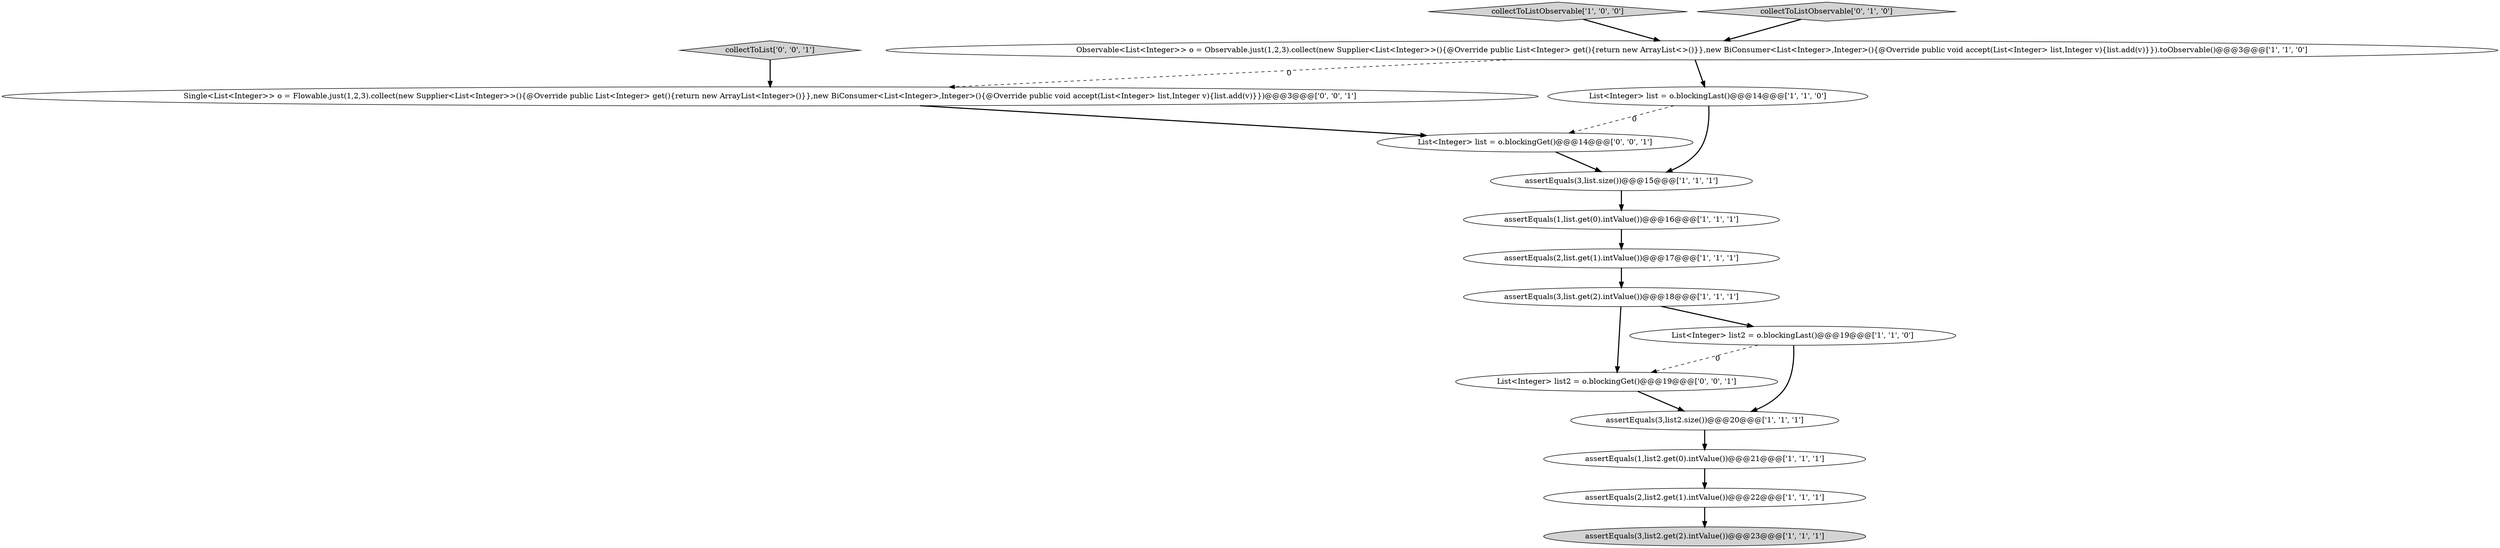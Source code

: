 digraph {
14 [style = filled, label = "List<Integer> list2 = o.blockingGet()@@@19@@@['0', '0', '1']", fillcolor = white, shape = ellipse image = "AAA0AAABBB3BBB"];
2 [style = filled, label = "assertEquals(2,list2.get(1).intValue())@@@22@@@['1', '1', '1']", fillcolor = white, shape = ellipse image = "AAA0AAABBB1BBB"];
0 [style = filled, label = "assertEquals(3,list.get(2).intValue())@@@18@@@['1', '1', '1']", fillcolor = white, shape = ellipse image = "AAA0AAABBB1BBB"];
11 [style = filled, label = "collectToListObservable['1', '0', '0']", fillcolor = lightgray, shape = diamond image = "AAA0AAABBB1BBB"];
16 [style = filled, label = "collectToList['0', '0', '1']", fillcolor = lightgray, shape = diamond image = "AAA0AAABBB3BBB"];
1 [style = filled, label = "assertEquals(1,list.get(0).intValue())@@@16@@@['1', '1', '1']", fillcolor = white, shape = ellipse image = "AAA0AAABBB1BBB"];
6 [style = filled, label = "assertEquals(1,list2.get(0).intValue())@@@21@@@['1', '1', '1']", fillcolor = white, shape = ellipse image = "AAA0AAABBB1BBB"];
9 [style = filled, label = "assertEquals(3,list.size())@@@15@@@['1', '1', '1']", fillcolor = white, shape = ellipse image = "AAA0AAABBB1BBB"];
13 [style = filled, label = "List<Integer> list = o.blockingGet()@@@14@@@['0', '0', '1']", fillcolor = white, shape = ellipse image = "AAA0AAABBB3BBB"];
3 [style = filled, label = "List<Integer> list = o.blockingLast()@@@14@@@['1', '1', '0']", fillcolor = white, shape = ellipse image = "AAA0AAABBB1BBB"];
5 [style = filled, label = "assertEquals(3,list2.size())@@@20@@@['1', '1', '1']", fillcolor = white, shape = ellipse image = "AAA0AAABBB1BBB"];
10 [style = filled, label = "assertEquals(2,list.get(1).intValue())@@@17@@@['1', '1', '1']", fillcolor = white, shape = ellipse image = "AAA0AAABBB1BBB"];
4 [style = filled, label = "List<Integer> list2 = o.blockingLast()@@@19@@@['1', '1', '0']", fillcolor = white, shape = ellipse image = "AAA0AAABBB1BBB"];
15 [style = filled, label = "Single<List<Integer>> o = Flowable.just(1,2,3).collect(new Supplier<List<Integer>>(){@Override public List<Integer> get(){return new ArrayList<Integer>()}},new BiConsumer<List<Integer>,Integer>(){@Override public void accept(List<Integer> list,Integer v){list.add(v)}})@@@3@@@['0', '0', '1']", fillcolor = white, shape = ellipse image = "AAA0AAABBB3BBB"];
7 [style = filled, label = "assertEquals(3,list2.get(2).intValue())@@@23@@@['1', '1', '1']", fillcolor = lightgray, shape = ellipse image = "AAA0AAABBB1BBB"];
12 [style = filled, label = "collectToListObservable['0', '1', '0']", fillcolor = lightgray, shape = diamond image = "AAA0AAABBB2BBB"];
8 [style = filled, label = "Observable<List<Integer>> o = Observable.just(1,2,3).collect(new Supplier<List<Integer>>(){@Override public List<Integer> get(){return new ArrayList<>()}},new BiConsumer<List<Integer>,Integer>(){@Override public void accept(List<Integer> list,Integer v){list.add(v)}}).toObservable()@@@3@@@['1', '1', '0']", fillcolor = white, shape = ellipse image = "AAA0AAABBB1BBB"];
3->9 [style = bold, label=""];
11->8 [style = bold, label=""];
16->15 [style = bold, label=""];
4->14 [style = dashed, label="0"];
0->14 [style = bold, label=""];
15->13 [style = bold, label=""];
13->9 [style = bold, label=""];
2->7 [style = bold, label=""];
5->6 [style = bold, label=""];
9->1 [style = bold, label=""];
1->10 [style = bold, label=""];
0->4 [style = bold, label=""];
3->13 [style = dashed, label="0"];
4->5 [style = bold, label=""];
12->8 [style = bold, label=""];
14->5 [style = bold, label=""];
10->0 [style = bold, label=""];
8->15 [style = dashed, label="0"];
8->3 [style = bold, label=""];
6->2 [style = bold, label=""];
}
